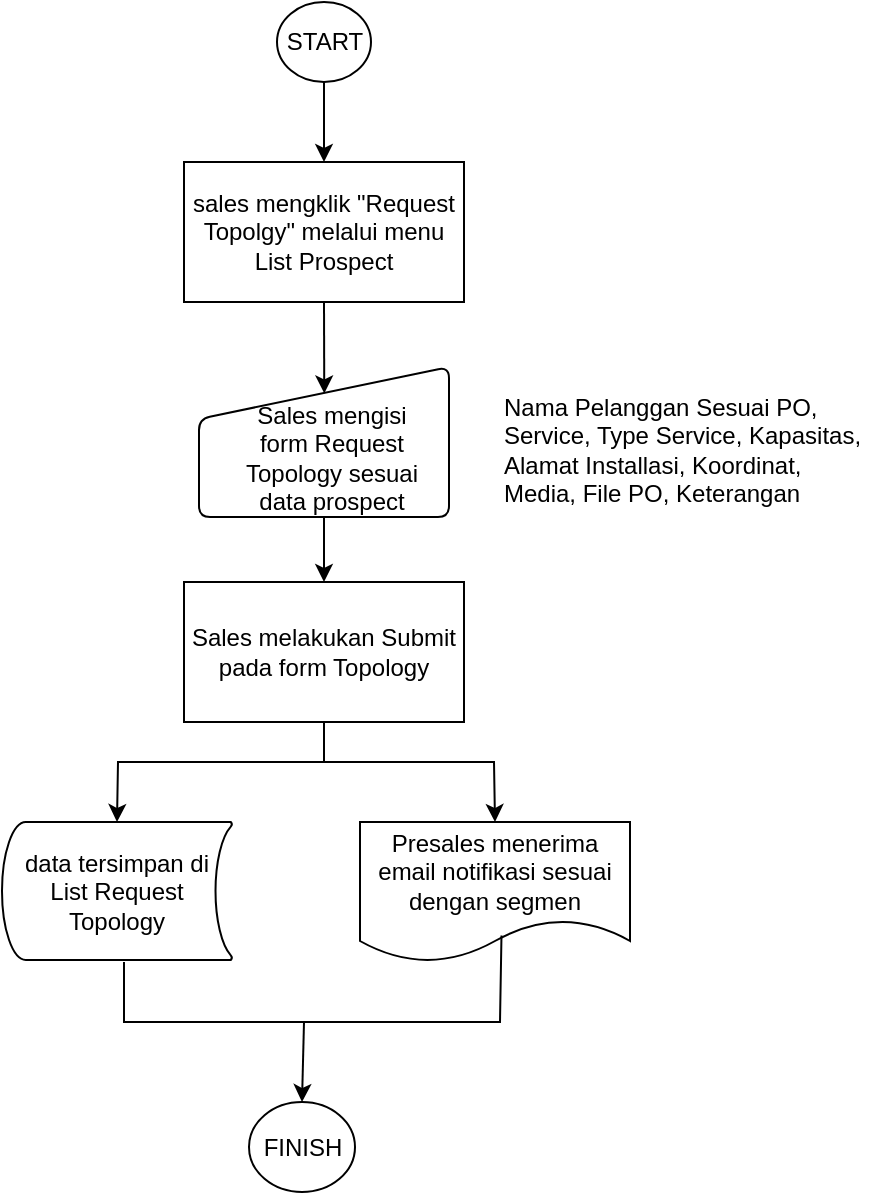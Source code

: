 <mxfile version="11.2.1" type="github" pages="1"><diagram id="NG1kh47ppweraPqq1Nxo" name="Page-1"><mxGraphModel dx="1792" dy="567" grid="1" gridSize="10" guides="1" tooltips="1" connect="1" arrows="1" fold="1" page="1" pageScale="1" pageWidth="850" pageHeight="1100" math="0" shadow="0"><root><mxCell id="0"/><mxCell id="1" parent="0"/><mxCell id="JustVp6PLHF5Q0i7YXxj-6" value="sales mengklik &quot;Request Topolgy&quot; melalui menu List Prospect" style="rounded=0;whiteSpace=wrap;html=1;" vertex="1" parent="1"><mxGeometry x="80" y="130" width="140" height="70" as="geometry"/></mxCell><mxCell id="JustVp6PLHF5Q0i7YXxj-7" value="&lt;h4&gt;&lt;span style=&quot;font-weight: normal&quot;&gt;Nama Pelanggan Sesuai PO, Service, Type Service, Kapasitas, Alamat Installasi, Koordinat, Media,&amp;nbsp;File PO, Keterangan&lt;/span&gt;&lt;/h4&gt;" style="text;html=1;strokeColor=none;fillColor=none;spacing=5;spacingTop=-20;whiteSpace=wrap;overflow=hidden;rounded=0;" vertex="1" parent="1"><mxGeometry x="235" y="240" width="190" height="70" as="geometry"/></mxCell><mxCell id="JustVp6PLHF5Q0i7YXxj-8" value="Sales melakukan Submit pada form Topology" style="rounded=0;whiteSpace=wrap;html=1;" vertex="1" parent="1"><mxGeometry x="80" y="340" width="140" height="70" as="geometry"/></mxCell><mxCell id="JustVp6PLHF5Q0i7YXxj-10" value="START" style="ellipse;whiteSpace=wrap;html=1;" vertex="1" parent="1"><mxGeometry x="126.5" y="50" width="47" height="40" as="geometry"/></mxCell><mxCell id="JustVp6PLHF5Q0i7YXxj-12" value="&lt;span style=&quot;white-space: normal&quot;&gt;data&lt;/span&gt;&lt;span style=&quot;white-space: normal&quot;&gt;&amp;nbsp;tersimpan di List Request Topology&lt;/span&gt;" style="strokeWidth=1;html=1;shape=mxgraph.flowchart.stored_data;whiteSpace=wrap;" vertex="1" parent="1"><mxGeometry x="-11" y="460" width="115" height="69" as="geometry"/></mxCell><mxCell id="JustVp6PLHF5Q0i7YXxj-13" value="" style="verticalLabelPosition=bottom;verticalAlign=top;html=1;strokeWidth=1;shape=manualInput;whiteSpace=wrap;rounded=1;size=26;arcSize=11;" vertex="1" parent="1"><mxGeometry x="87.5" y="232.5" width="125" height="75" as="geometry"/></mxCell><mxCell id="JustVp6PLHF5Q0i7YXxj-18" value="&lt;span style=&quot;white-space: normal&quot;&gt;Sales mengisi&lt;/span&gt;&lt;br style=&quot;white-space: normal&quot;&gt;&lt;span style=&quot;white-space: normal&quot;&gt;&amp;nbsp;form Request&amp;nbsp;&lt;/span&gt;&lt;br style=&quot;white-space: normal&quot;&gt;&lt;span style=&quot;white-space: normal&quot;&gt;Topology sesuai data prospect&lt;/span&gt;" style="text;html=1;strokeColor=none;fillColor=none;align=center;verticalAlign=middle;whiteSpace=wrap;rounded=0;" vertex="1" parent="1"><mxGeometry x="104" y="255" width="100" height="45" as="geometry"/></mxCell><mxCell id="JustVp6PLHF5Q0i7YXxj-19" value="Presales menerima email notifikasi sesuai dengan segmen" style="shape=document;whiteSpace=wrap;html=1;boundedLbl=1;strokeWidth=1;" vertex="1" parent="1"><mxGeometry x="168" y="460" width="135" height="70" as="geometry"/></mxCell><mxCell id="JustVp6PLHF5Q0i7YXxj-20" value="FINISH" style="ellipse;whiteSpace=wrap;html=1;" vertex="1" parent="1"><mxGeometry x="112.5" y="600" width="53" height="45" as="geometry"/></mxCell><mxCell id="JustVp6PLHF5Q0i7YXxj-23" value="" style="endArrow=classic;html=1;exitX=0.5;exitY=1;exitDx=0;exitDy=0;entryX=0.501;entryY=0.176;entryDx=0;entryDy=0;entryPerimeter=0;" edge="1" parent="1" source="JustVp6PLHF5Q0i7YXxj-6" target="JustVp6PLHF5Q0i7YXxj-13"><mxGeometry width="50" height="50" relative="1" as="geometry"><mxPoint x="110" y="230" as="sourcePoint"/><mxPoint x="160" y="180" as="targetPoint"/></mxGeometry></mxCell><mxCell id="JustVp6PLHF5Q0i7YXxj-24" value="" style="endArrow=classic;html=1;exitX=0.5;exitY=1;exitDx=0;exitDy=0;entryX=0.5;entryY=0;entryDx=0;entryDy=0;" edge="1" parent="1" source="JustVp6PLHF5Q0i7YXxj-13" target="JustVp6PLHF5Q0i7YXxj-8"><mxGeometry width="50" height="50" relative="1" as="geometry"><mxPoint x="10" y="390" as="sourcePoint"/><mxPoint x="60" y="340" as="targetPoint"/></mxGeometry></mxCell><mxCell id="JustVp6PLHF5Q0i7YXxj-25" value="" style="endArrow=classic;html=1;exitX=0.5;exitY=1;exitDx=0;exitDy=0;entryX=0.5;entryY=0;entryDx=0;entryDy=0;entryPerimeter=0;rounded=0;" edge="1" parent="1" source="JustVp6PLHF5Q0i7YXxj-8" target="JustVp6PLHF5Q0i7YXxj-12"><mxGeometry width="50" height="50" relative="1" as="geometry"><mxPoint x="140" y="450" as="sourcePoint"/><mxPoint x="190" y="400" as="targetPoint"/><Array as="points"><mxPoint x="150" y="430"/><mxPoint x="47" y="430"/></Array></mxGeometry></mxCell><mxCell id="JustVp6PLHF5Q0i7YXxj-28" value="" style="endArrow=classic;html=1;entryX=0.5;entryY=0;entryDx=0;entryDy=0;" edge="1" parent="1" target="JustVp6PLHF5Q0i7YXxj-6"><mxGeometry width="50" height="50" relative="1" as="geometry"><mxPoint x="150" y="90" as="sourcePoint"/><mxPoint x="170" y="80" as="targetPoint"/></mxGeometry></mxCell><mxCell id="JustVp6PLHF5Q0i7YXxj-33" value="" style="endArrow=classic;html=1;entryX=0.5;entryY=0;entryDx=0;entryDy=0;rounded=0;" edge="1" parent="1" target="JustVp6PLHF5Q0i7YXxj-19"><mxGeometry width="50" height="50" relative="1" as="geometry"><mxPoint x="150" y="430" as="sourcePoint"/><mxPoint x="270" y="430" as="targetPoint"/><Array as="points"><mxPoint x="235" y="430"/></Array></mxGeometry></mxCell><mxCell id="JustVp6PLHF5Q0i7YXxj-35" value="" style="endArrow=none;html=1;rounded=0;" edge="1" parent="1"><mxGeometry width="50" height="50" relative="1" as="geometry"><mxPoint x="50" y="530" as="sourcePoint"/><mxPoint x="140" y="560" as="targetPoint"/><Array as="points"><mxPoint x="50" y="560"/></Array></mxGeometry></mxCell><mxCell id="JustVp6PLHF5Q0i7YXxj-36" value="" style="endArrow=none;html=1;exitX=0.524;exitY=0.811;exitDx=0;exitDy=0;exitPerimeter=0;rounded=0;" edge="1" parent="1" source="JustVp6PLHF5Q0i7YXxj-19"><mxGeometry width="50" height="50" relative="1" as="geometry"><mxPoint x="250" y="610" as="sourcePoint"/><mxPoint x="140" y="560" as="targetPoint"/><Array as="points"><mxPoint x="238" y="560"/></Array></mxGeometry></mxCell><mxCell id="JustVp6PLHF5Q0i7YXxj-37" value="" style="endArrow=classic;html=1;entryX=0.5;entryY=0;entryDx=0;entryDy=0;" edge="1" parent="1" target="JustVp6PLHF5Q0i7YXxj-20"><mxGeometry width="50" height="50" relative="1" as="geometry"><mxPoint x="140" y="560" as="sourcePoint"/><mxPoint x="180" y="550" as="targetPoint"/></mxGeometry></mxCell></root></mxGraphModel></diagram></mxfile>